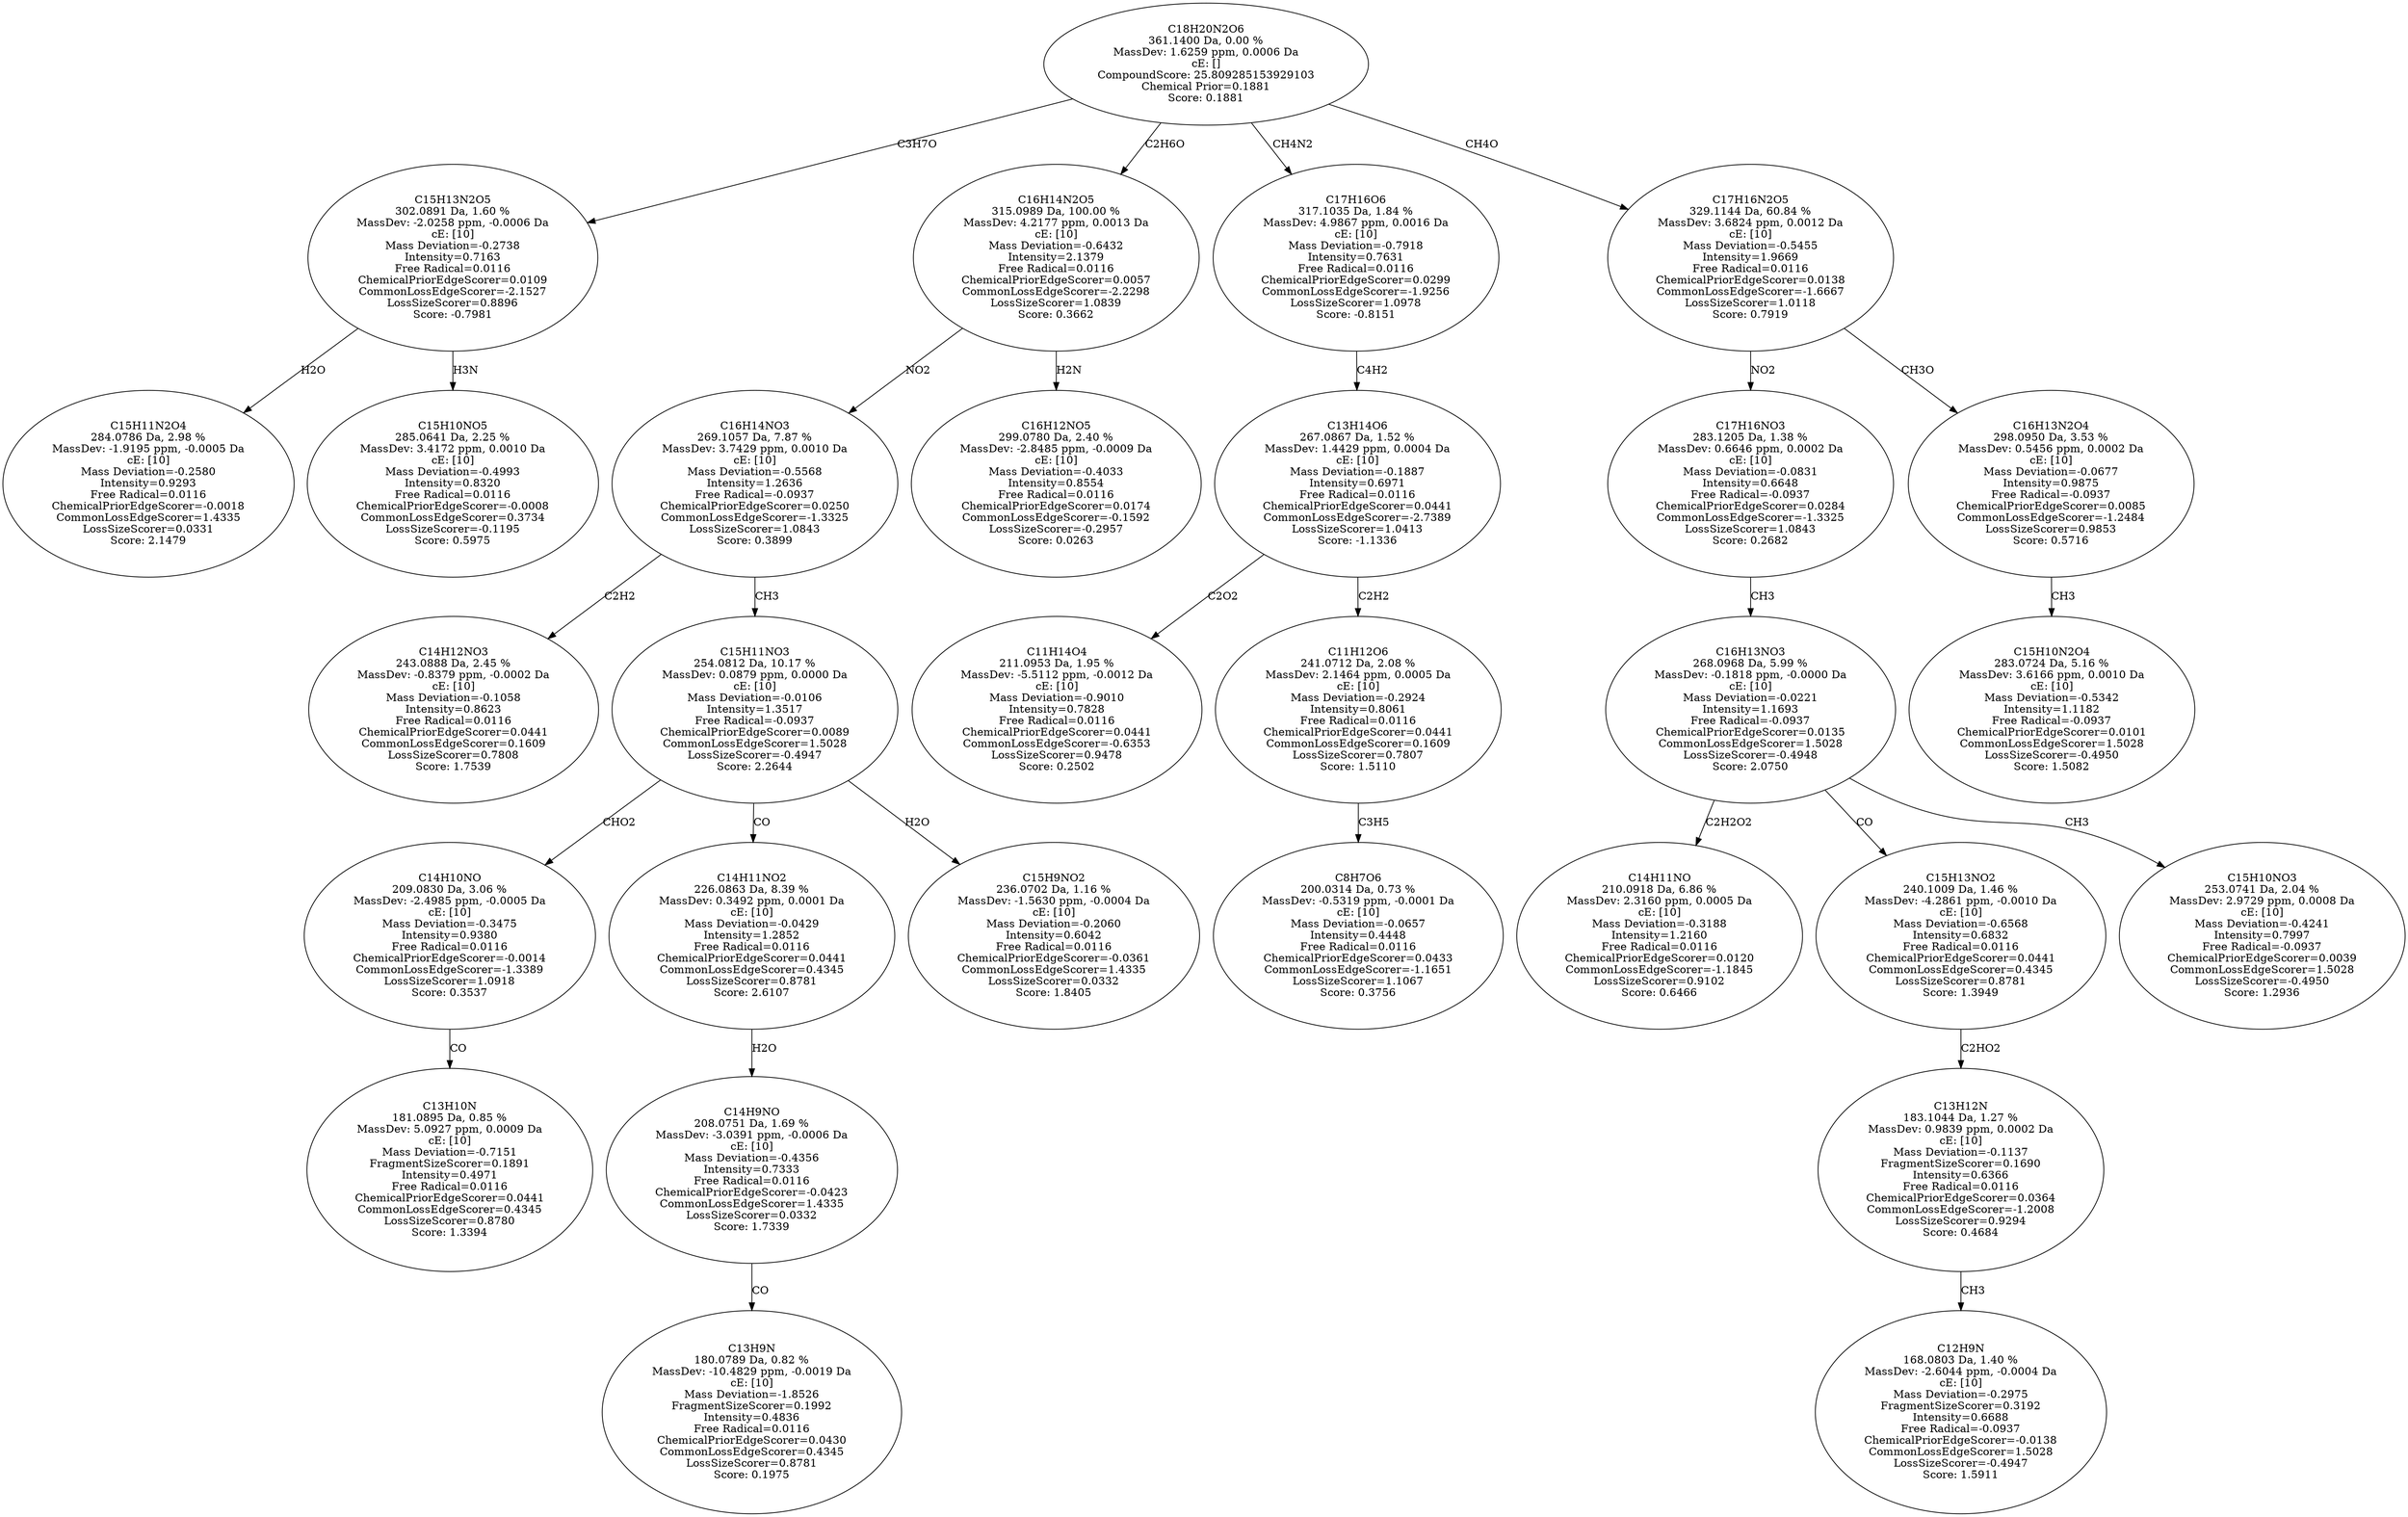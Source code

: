 strict digraph {
v1 [label="C15H11N2O4\n284.0786 Da, 2.98 %\nMassDev: -1.9195 ppm, -0.0005 Da\ncE: [10]\nMass Deviation=-0.2580\nIntensity=0.9293\nFree Radical=0.0116\nChemicalPriorEdgeScorer=-0.0018\nCommonLossEdgeScorer=1.4335\nLossSizeScorer=0.0331\nScore: 2.1479"];
v2 [label="C15H10NO5\n285.0641 Da, 2.25 %\nMassDev: 3.4172 ppm, 0.0010 Da\ncE: [10]\nMass Deviation=-0.4993\nIntensity=0.8320\nFree Radical=0.0116\nChemicalPriorEdgeScorer=-0.0008\nCommonLossEdgeScorer=0.3734\nLossSizeScorer=-0.1195\nScore: 0.5975"];
v3 [label="C15H13N2O5\n302.0891 Da, 1.60 %\nMassDev: -2.0258 ppm, -0.0006 Da\ncE: [10]\nMass Deviation=-0.2738\nIntensity=0.7163\nFree Radical=0.0116\nChemicalPriorEdgeScorer=0.0109\nCommonLossEdgeScorer=-2.1527\nLossSizeScorer=0.8896\nScore: -0.7981"];
v4 [label="C14H12NO3\n243.0888 Da, 2.45 %\nMassDev: -0.8379 ppm, -0.0002 Da\ncE: [10]\nMass Deviation=-0.1058\nIntensity=0.8623\nFree Radical=0.0116\nChemicalPriorEdgeScorer=0.0441\nCommonLossEdgeScorer=0.1609\nLossSizeScorer=0.7808\nScore: 1.7539"];
v5 [label="C13H10N\n181.0895 Da, 0.85 %\nMassDev: 5.0927 ppm, 0.0009 Da\ncE: [10]\nMass Deviation=-0.7151\nFragmentSizeScorer=0.1891\nIntensity=0.4971\nFree Radical=0.0116\nChemicalPriorEdgeScorer=0.0441\nCommonLossEdgeScorer=0.4345\nLossSizeScorer=0.8780\nScore: 1.3394"];
v6 [label="C14H10NO\n209.0830 Da, 3.06 %\nMassDev: -2.4985 ppm, -0.0005 Da\ncE: [10]\nMass Deviation=-0.3475\nIntensity=0.9380\nFree Radical=0.0116\nChemicalPriorEdgeScorer=-0.0014\nCommonLossEdgeScorer=-1.3389\nLossSizeScorer=1.0918\nScore: 0.3537"];
v7 [label="C13H9N\n180.0789 Da, 0.82 %\nMassDev: -10.4829 ppm, -0.0019 Da\ncE: [10]\nMass Deviation=-1.8526\nFragmentSizeScorer=0.1992\nIntensity=0.4836\nFree Radical=0.0116\nChemicalPriorEdgeScorer=0.0430\nCommonLossEdgeScorer=0.4345\nLossSizeScorer=0.8781\nScore: 0.1975"];
v8 [label="C14H9NO\n208.0751 Da, 1.69 %\nMassDev: -3.0391 ppm, -0.0006 Da\ncE: [10]\nMass Deviation=-0.4356\nIntensity=0.7333\nFree Radical=0.0116\nChemicalPriorEdgeScorer=-0.0423\nCommonLossEdgeScorer=1.4335\nLossSizeScorer=0.0332\nScore: 1.7339"];
v9 [label="C14H11NO2\n226.0863 Da, 8.39 %\nMassDev: 0.3492 ppm, 0.0001 Da\ncE: [10]\nMass Deviation=-0.0429\nIntensity=1.2852\nFree Radical=0.0116\nChemicalPriorEdgeScorer=0.0441\nCommonLossEdgeScorer=0.4345\nLossSizeScorer=0.8781\nScore: 2.6107"];
v10 [label="C15H9NO2\n236.0702 Da, 1.16 %\nMassDev: -1.5630 ppm, -0.0004 Da\ncE: [10]\nMass Deviation=-0.2060\nIntensity=0.6042\nFree Radical=0.0116\nChemicalPriorEdgeScorer=-0.0361\nCommonLossEdgeScorer=1.4335\nLossSizeScorer=0.0332\nScore: 1.8405"];
v11 [label="C15H11NO3\n254.0812 Da, 10.17 %\nMassDev: 0.0879 ppm, 0.0000 Da\ncE: [10]\nMass Deviation=-0.0106\nIntensity=1.3517\nFree Radical=-0.0937\nChemicalPriorEdgeScorer=0.0089\nCommonLossEdgeScorer=1.5028\nLossSizeScorer=-0.4947\nScore: 2.2644"];
v12 [label="C16H14NO3\n269.1057 Da, 7.87 %\nMassDev: 3.7429 ppm, 0.0010 Da\ncE: [10]\nMass Deviation=-0.5568\nIntensity=1.2636\nFree Radical=-0.0937\nChemicalPriorEdgeScorer=0.0250\nCommonLossEdgeScorer=-1.3325\nLossSizeScorer=1.0843\nScore: 0.3899"];
v13 [label="C16H12NO5\n299.0780 Da, 2.40 %\nMassDev: -2.8485 ppm, -0.0009 Da\ncE: [10]\nMass Deviation=-0.4033\nIntensity=0.8554\nFree Radical=0.0116\nChemicalPriorEdgeScorer=0.0174\nCommonLossEdgeScorer=-0.1592\nLossSizeScorer=-0.2957\nScore: 0.0263"];
v14 [label="C16H14N2O5\n315.0989 Da, 100.00 %\nMassDev: 4.2177 ppm, 0.0013 Da\ncE: [10]\nMass Deviation=-0.6432\nIntensity=2.1379\nFree Radical=0.0116\nChemicalPriorEdgeScorer=0.0057\nCommonLossEdgeScorer=-2.2298\nLossSizeScorer=1.0839\nScore: 0.3662"];
v15 [label="C11H14O4\n211.0953 Da, 1.95 %\nMassDev: -5.5112 ppm, -0.0012 Da\ncE: [10]\nMass Deviation=-0.9010\nIntensity=0.7828\nFree Radical=0.0116\nChemicalPriorEdgeScorer=0.0441\nCommonLossEdgeScorer=-0.6353\nLossSizeScorer=0.9478\nScore: 0.2502"];
v16 [label="C8H7O6\n200.0314 Da, 0.73 %\nMassDev: -0.5319 ppm, -0.0001 Da\ncE: [10]\nMass Deviation=-0.0657\nIntensity=0.4448\nFree Radical=0.0116\nChemicalPriorEdgeScorer=0.0433\nCommonLossEdgeScorer=-1.1651\nLossSizeScorer=1.1067\nScore: 0.3756"];
v17 [label="C11H12O6\n241.0712 Da, 2.08 %\nMassDev: 2.1464 ppm, 0.0005 Da\ncE: [10]\nMass Deviation=-0.2924\nIntensity=0.8061\nFree Radical=0.0116\nChemicalPriorEdgeScorer=0.0441\nCommonLossEdgeScorer=0.1609\nLossSizeScorer=0.7807\nScore: 1.5110"];
v18 [label="C13H14O6\n267.0867 Da, 1.52 %\nMassDev: 1.4429 ppm, 0.0004 Da\ncE: [10]\nMass Deviation=-0.1887\nIntensity=0.6971\nFree Radical=0.0116\nChemicalPriorEdgeScorer=0.0441\nCommonLossEdgeScorer=-2.7389\nLossSizeScorer=1.0413\nScore: -1.1336"];
v19 [label="C17H16O6\n317.1035 Da, 1.84 %\nMassDev: 4.9867 ppm, 0.0016 Da\ncE: [10]\nMass Deviation=-0.7918\nIntensity=0.7631\nFree Radical=0.0116\nChemicalPriorEdgeScorer=0.0299\nCommonLossEdgeScorer=-1.9256\nLossSizeScorer=1.0978\nScore: -0.8151"];
v20 [label="C14H11NO\n210.0918 Da, 6.86 %\nMassDev: 2.3160 ppm, 0.0005 Da\ncE: [10]\nMass Deviation=-0.3188\nIntensity=1.2160\nFree Radical=0.0116\nChemicalPriorEdgeScorer=0.0120\nCommonLossEdgeScorer=-1.1845\nLossSizeScorer=0.9102\nScore: 0.6466"];
v21 [label="C12H9N\n168.0803 Da, 1.40 %\nMassDev: -2.6044 ppm, -0.0004 Da\ncE: [10]\nMass Deviation=-0.2975\nFragmentSizeScorer=0.3192\nIntensity=0.6688\nFree Radical=-0.0937\nChemicalPriorEdgeScorer=-0.0138\nCommonLossEdgeScorer=1.5028\nLossSizeScorer=-0.4947\nScore: 1.5911"];
v22 [label="C13H12N\n183.1044 Da, 1.27 %\nMassDev: 0.9839 ppm, 0.0002 Da\ncE: [10]\nMass Deviation=-0.1137\nFragmentSizeScorer=0.1690\nIntensity=0.6366\nFree Radical=0.0116\nChemicalPriorEdgeScorer=0.0364\nCommonLossEdgeScorer=-1.2008\nLossSizeScorer=0.9294\nScore: 0.4684"];
v23 [label="C15H13NO2\n240.1009 Da, 1.46 %\nMassDev: -4.2861 ppm, -0.0010 Da\ncE: [10]\nMass Deviation=-0.6568\nIntensity=0.6832\nFree Radical=0.0116\nChemicalPriorEdgeScorer=0.0441\nCommonLossEdgeScorer=0.4345\nLossSizeScorer=0.8781\nScore: 1.3949"];
v24 [label="C15H10NO3\n253.0741 Da, 2.04 %\nMassDev: 2.9729 ppm, 0.0008 Da\ncE: [10]\nMass Deviation=-0.4241\nIntensity=0.7997\nFree Radical=-0.0937\nChemicalPriorEdgeScorer=0.0039\nCommonLossEdgeScorer=1.5028\nLossSizeScorer=-0.4950\nScore: 1.2936"];
v25 [label="C16H13NO3\n268.0968 Da, 5.99 %\nMassDev: -0.1818 ppm, -0.0000 Da\ncE: [10]\nMass Deviation=-0.0221\nIntensity=1.1693\nFree Radical=-0.0937\nChemicalPriorEdgeScorer=0.0135\nCommonLossEdgeScorer=1.5028\nLossSizeScorer=-0.4948\nScore: 2.0750"];
v26 [label="C17H16NO3\n283.1205 Da, 1.38 %\nMassDev: 0.6646 ppm, 0.0002 Da\ncE: [10]\nMass Deviation=-0.0831\nIntensity=0.6648\nFree Radical=-0.0937\nChemicalPriorEdgeScorer=0.0284\nCommonLossEdgeScorer=-1.3325\nLossSizeScorer=1.0843\nScore: 0.2682"];
v27 [label="C15H10N2O4\n283.0724 Da, 5.16 %\nMassDev: 3.6166 ppm, 0.0010 Da\ncE: [10]\nMass Deviation=-0.5342\nIntensity=1.1182\nFree Radical=-0.0937\nChemicalPriorEdgeScorer=0.0101\nCommonLossEdgeScorer=1.5028\nLossSizeScorer=-0.4950\nScore: 1.5082"];
v28 [label="C16H13N2O4\n298.0950 Da, 3.53 %\nMassDev: 0.5456 ppm, 0.0002 Da\ncE: [10]\nMass Deviation=-0.0677\nIntensity=0.9875\nFree Radical=-0.0937\nChemicalPriorEdgeScorer=0.0085\nCommonLossEdgeScorer=-1.2484\nLossSizeScorer=0.9853\nScore: 0.5716"];
v29 [label="C17H16N2O5\n329.1144 Da, 60.84 %\nMassDev: 3.6824 ppm, 0.0012 Da\ncE: [10]\nMass Deviation=-0.5455\nIntensity=1.9669\nFree Radical=0.0116\nChemicalPriorEdgeScorer=0.0138\nCommonLossEdgeScorer=-1.6667\nLossSizeScorer=1.0118\nScore: 0.7919"];
v30 [label="C18H20N2O6\n361.1400 Da, 0.00 %\nMassDev: 1.6259 ppm, 0.0006 Da\ncE: []\nCompoundScore: 25.809285153929103\nChemical Prior=0.1881\nScore: 0.1881"];
v3 -> v1 [label="H2O"];
v3 -> v2 [label="H3N"];
v30 -> v3 [label="C3H7O"];
v12 -> v4 [label="C2H2"];
v6 -> v5 [label="CO"];
v11 -> v6 [label="CHO2"];
v8 -> v7 [label="CO"];
v9 -> v8 [label="H2O"];
v11 -> v9 [label="CO"];
v11 -> v10 [label="H2O"];
v12 -> v11 [label="CH3"];
v14 -> v12 [label="NO2"];
v14 -> v13 [label="H2N"];
v30 -> v14 [label="C2H6O"];
v18 -> v15 [label="C2O2"];
v17 -> v16 [label="C3H5"];
v18 -> v17 [label="C2H2"];
v19 -> v18 [label="C4H2"];
v30 -> v19 [label="CH4N2"];
v25 -> v20 [label="C2H2O2"];
v22 -> v21 [label="CH3"];
v23 -> v22 [label="C2HO2"];
v25 -> v23 [label="CO"];
v25 -> v24 [label="CH3"];
v26 -> v25 [label="CH3"];
v29 -> v26 [label="NO2"];
v28 -> v27 [label="CH3"];
v29 -> v28 [label="CH3O"];
v30 -> v29 [label="CH4O"];
}